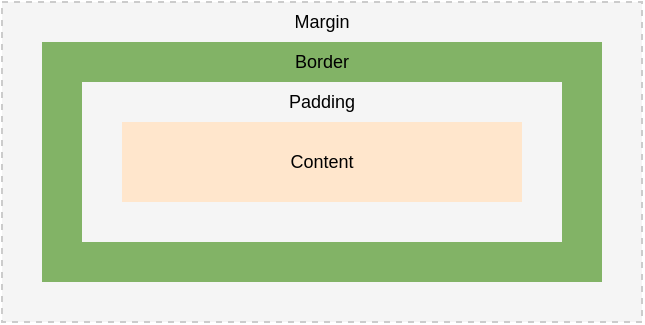 <mxfile version="13.5.8" type="device"><diagram id="XsfjJLsMrl9Qn8lPU_-o" name="Page-1"><mxGraphModel dx="422" dy="258" grid="1" gridSize="10" guides="1" tooltips="1" connect="1" arrows="1" fold="1" page="1" pageScale="1" pageWidth="850" pageHeight="1100" math="0" shadow="0"><root><mxCell id="0"/><mxCell id="1" parent="0"/><mxCell id="NZoM2yZFAA0NQKeg91N2-10" value="Inner4" parent="0"/><mxCell id="NZoM2yZFAA0NQKeg91N2-11" value="" style="group" parent="NZoM2yZFAA0NQKeg91N2-10" vertex="1" connectable="0"><mxGeometry x="100" y="60" width="320" height="160" as="geometry"/></mxCell><mxCell id="NZoM2yZFAA0NQKeg91N2-6" value="" style="rounded=0;whiteSpace=wrap;html=1;fillColor=#f5f5f5;dashed=1;strokeColor=#CCCCCC;fontColor=#333333;" parent="NZoM2yZFAA0NQKeg91N2-11" vertex="1"><mxGeometry width="320" height="160" as="geometry"/></mxCell><mxCell id="NZoM2yZFAA0NQKeg91N2-15" value="Margin" style="text;html=1;strokeColor=none;fillColor=none;align=center;verticalAlign=middle;whiteSpace=wrap;rounded=0;dashed=1;fontSize=9;" parent="NZoM2yZFAA0NQKeg91N2-11" vertex="1"><mxGeometry x="140" width="40" height="20" as="geometry"/></mxCell><mxCell id="NZoM2yZFAA0NQKeg91N2-9" value="Inner3" parent="0"/><mxCell id="NZoM2yZFAA0NQKeg91N2-5" value="" style="rounded=0;whiteSpace=wrap;html=1;dashed=1;strokeColor=none;fontColor=#ffffff;fillColor=#82B366;" parent="NZoM2yZFAA0NQKeg91N2-9" vertex="1"><mxGeometry x="120" y="80" width="280" height="120" as="geometry"/></mxCell><mxCell id="NZoM2yZFAA0NQKeg91N2-8" value="Inner2" parent="0"/><mxCell id="NZoM2yZFAA0NQKeg91N2-4" value="" style="rounded=0;whiteSpace=wrap;html=1;fillColor=#f5f5f5;dashed=1;strokeColor=none;fontColor=#333333;" parent="NZoM2yZFAA0NQKeg91N2-8" vertex="1"><mxGeometry x="140" y="100" width="240" height="80" as="geometry"/></mxCell><mxCell id="NZoM2yZFAA0NQKeg91N2-7" value="Inner" parent="0"/><mxCell id="NZoM2yZFAA0NQKeg91N2-2" value="Content" style="rounded=0;whiteSpace=wrap;html=1;dashed=1;fontSize=9;verticalAlign=middle;align=center;fillColor=#ffe6cc;strokeColor=none;" parent="NZoM2yZFAA0NQKeg91N2-7" vertex="1"><mxGeometry x="160" y="120" width="200" height="40" as="geometry"/></mxCell><mxCell id="NZoM2yZFAA0NQKeg91N2-12" value="Padding" style="text;html=1;strokeColor=none;fillColor=none;align=center;verticalAlign=middle;whiteSpace=wrap;rounded=0;dashed=1;fontSize=9;" parent="NZoM2yZFAA0NQKeg91N2-7" vertex="1"><mxGeometry x="240" y="100" width="40" height="20" as="geometry"/></mxCell><mxCell id="NZoM2yZFAA0NQKeg91N2-14" value="Border" style="text;html=1;strokeColor=none;fillColor=none;align=center;verticalAlign=middle;whiteSpace=wrap;rounded=0;dashed=1;fontSize=9;" parent="NZoM2yZFAA0NQKeg91N2-7" vertex="1"><mxGeometry x="240" y="80" width="40" height="20" as="geometry"/></mxCell></root></mxGraphModel></diagram></mxfile>